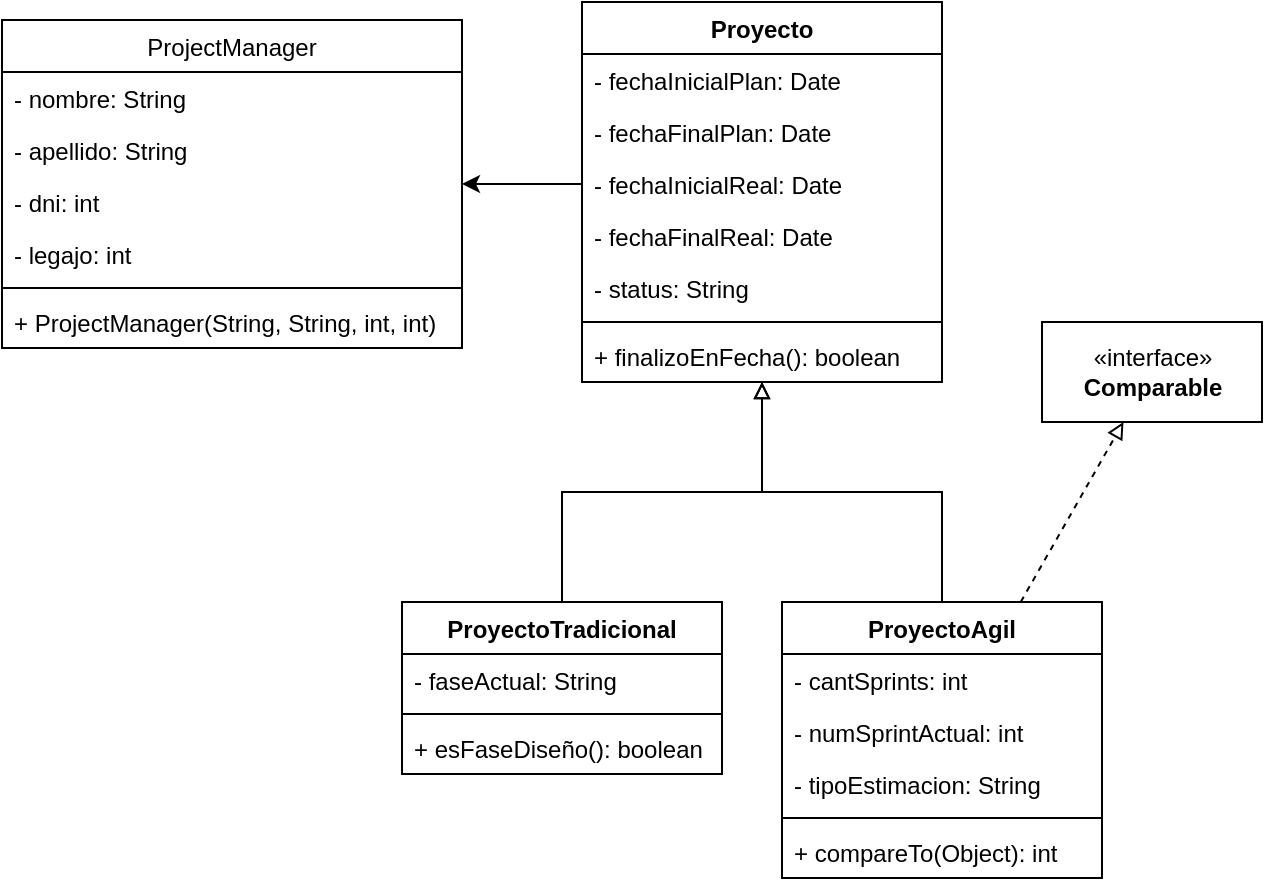 <mxfile version="14.8.3" type="github">
  <diagram id="mU_eJf62R2tOr7Z7F0Z9" name="Page-1">
    <mxGraphModel dx="1332" dy="520" grid="1" gridSize="10" guides="1" tooltips="1" connect="1" arrows="1" fold="1" page="1" pageScale="1" pageWidth="827" pageHeight="1169" math="0" shadow="0">
      <root>
        <mxCell id="0" />
        <mxCell id="1" parent="0" />
        <mxCell id="GatDSl3ldlhSZ0CEQ1Gw-1" value="Proyecto" style="swimlane;fontStyle=1;align=center;verticalAlign=top;childLayout=stackLayout;horizontal=1;startSize=26;horizontalStack=0;resizeParent=1;resizeParentMax=0;resizeLast=0;collapsible=1;marginBottom=0;" vertex="1" parent="1">
          <mxGeometry x="370" y="110" width="180" height="190" as="geometry" />
        </mxCell>
        <mxCell id="GatDSl3ldlhSZ0CEQ1Gw-2" value="- fechaInicialPlan: Date" style="text;strokeColor=none;fillColor=none;align=left;verticalAlign=top;spacingLeft=4;spacingRight=4;overflow=hidden;rotatable=0;points=[[0,0.5],[1,0.5]];portConstraint=eastwest;" vertex="1" parent="GatDSl3ldlhSZ0CEQ1Gw-1">
          <mxGeometry y="26" width="180" height="26" as="geometry" />
        </mxCell>
        <mxCell id="GatDSl3ldlhSZ0CEQ1Gw-19" value="- fechaFinalPlan: Date" style="text;strokeColor=none;fillColor=none;align=left;verticalAlign=top;spacingLeft=4;spacingRight=4;overflow=hidden;rotatable=0;points=[[0,0.5],[1,0.5]];portConstraint=eastwest;" vertex="1" parent="GatDSl3ldlhSZ0CEQ1Gw-1">
          <mxGeometry y="52" width="180" height="26" as="geometry" />
        </mxCell>
        <mxCell id="GatDSl3ldlhSZ0CEQ1Gw-20" value="- fechaInicialReal: Date" style="text;strokeColor=none;fillColor=none;align=left;verticalAlign=top;spacingLeft=4;spacingRight=4;overflow=hidden;rotatable=0;points=[[0,0.5],[1,0.5]];portConstraint=eastwest;" vertex="1" parent="GatDSl3ldlhSZ0CEQ1Gw-1">
          <mxGeometry y="78" width="180" height="26" as="geometry" />
        </mxCell>
        <mxCell id="GatDSl3ldlhSZ0CEQ1Gw-22" value="- fechaFinalReal: Date" style="text;strokeColor=none;fillColor=none;align=left;verticalAlign=top;spacingLeft=4;spacingRight=4;overflow=hidden;rotatable=0;points=[[0,0.5],[1,0.5]];portConstraint=eastwest;" vertex="1" parent="GatDSl3ldlhSZ0CEQ1Gw-1">
          <mxGeometry y="104" width="180" height="26" as="geometry" />
        </mxCell>
        <mxCell id="GatDSl3ldlhSZ0CEQ1Gw-21" value="- status: String" style="text;strokeColor=none;fillColor=none;align=left;verticalAlign=top;spacingLeft=4;spacingRight=4;overflow=hidden;rotatable=0;points=[[0,0.5],[1,0.5]];portConstraint=eastwest;" vertex="1" parent="GatDSl3ldlhSZ0CEQ1Gw-1">
          <mxGeometry y="130" width="180" height="26" as="geometry" />
        </mxCell>
        <mxCell id="GatDSl3ldlhSZ0CEQ1Gw-3" value="" style="line;strokeWidth=1;fillColor=none;align=left;verticalAlign=middle;spacingTop=-1;spacingLeft=3;spacingRight=3;rotatable=0;labelPosition=right;points=[];portConstraint=eastwest;" vertex="1" parent="GatDSl3ldlhSZ0CEQ1Gw-1">
          <mxGeometry y="156" width="180" height="8" as="geometry" />
        </mxCell>
        <mxCell id="GatDSl3ldlhSZ0CEQ1Gw-4" value="+ finalizoEnFecha(): boolean" style="text;strokeColor=none;fillColor=none;align=left;verticalAlign=top;spacingLeft=4;spacingRight=4;overflow=hidden;rotatable=0;points=[[0,0.5],[1,0.5]];portConstraint=eastwest;" vertex="1" parent="GatDSl3ldlhSZ0CEQ1Gw-1">
          <mxGeometry y="164" width="180" height="26" as="geometry" />
        </mxCell>
        <mxCell id="GatDSl3ldlhSZ0CEQ1Gw-34" style="edgeStyle=elbowEdgeStyle;rounded=0;jumpSize=6;orthogonalLoop=1;jettySize=auto;elbow=vertical;html=1;startArrow=none;startFill=0;endArrow=block;endFill=0;strokeColor=#000000;strokeWidth=1;" edge="1" parent="1" source="GatDSl3ldlhSZ0CEQ1Gw-5" target="GatDSl3ldlhSZ0CEQ1Gw-1">
          <mxGeometry relative="1" as="geometry" />
        </mxCell>
        <mxCell id="GatDSl3ldlhSZ0CEQ1Gw-5" value="ProyectoTradicional" style="swimlane;fontStyle=1;align=center;verticalAlign=top;childLayout=stackLayout;horizontal=1;startSize=26;horizontalStack=0;resizeParent=1;resizeParentMax=0;resizeLast=0;collapsible=1;marginBottom=0;" vertex="1" parent="1">
          <mxGeometry x="280" y="410" width="160" height="86" as="geometry" />
        </mxCell>
        <mxCell id="GatDSl3ldlhSZ0CEQ1Gw-6" value="- faseActual: String" style="text;strokeColor=none;fillColor=none;align=left;verticalAlign=top;spacingLeft=4;spacingRight=4;overflow=hidden;rotatable=0;points=[[0,0.5],[1,0.5]];portConstraint=eastwest;" vertex="1" parent="GatDSl3ldlhSZ0CEQ1Gw-5">
          <mxGeometry y="26" width="160" height="26" as="geometry" />
        </mxCell>
        <mxCell id="GatDSl3ldlhSZ0CEQ1Gw-7" value="" style="line;strokeWidth=1;fillColor=none;align=left;verticalAlign=middle;spacingTop=-1;spacingLeft=3;spacingRight=3;rotatable=0;labelPosition=right;points=[];portConstraint=eastwest;" vertex="1" parent="GatDSl3ldlhSZ0CEQ1Gw-5">
          <mxGeometry y="52" width="160" height="8" as="geometry" />
        </mxCell>
        <mxCell id="GatDSl3ldlhSZ0CEQ1Gw-8" value="+ esFaseDiseño(): boolean" style="text;strokeColor=none;fillColor=none;align=left;verticalAlign=top;spacingLeft=4;spacingRight=4;overflow=hidden;rotatable=0;points=[[0,0.5],[1,0.5]];portConstraint=eastwest;" vertex="1" parent="GatDSl3ldlhSZ0CEQ1Gw-5">
          <mxGeometry y="60" width="160" height="26" as="geometry" />
        </mxCell>
        <mxCell id="GatDSl3ldlhSZ0CEQ1Gw-32" style="edgeStyle=elbowEdgeStyle;rounded=0;jumpSize=6;orthogonalLoop=1;jettySize=auto;elbow=vertical;html=1;startArrow=none;startFill=0;endArrow=block;endFill=0;strokeColor=#000000;strokeWidth=1;" edge="1" parent="1" source="GatDSl3ldlhSZ0CEQ1Gw-9" target="GatDSl3ldlhSZ0CEQ1Gw-1">
          <mxGeometry relative="1" as="geometry" />
        </mxCell>
        <mxCell id="GatDSl3ldlhSZ0CEQ1Gw-35" style="rounded=0;jumpSize=6;orthogonalLoop=1;jettySize=auto;elbow=vertical;html=1;startArrow=none;startFill=0;endArrow=block;endFill=0;strokeColor=#000000;strokeWidth=1;dashed=1;" edge="1" parent="1" source="GatDSl3ldlhSZ0CEQ1Gw-9" target="GatDSl3ldlhSZ0CEQ1Gw-13">
          <mxGeometry relative="1" as="geometry">
            <mxPoint x="723.554" y="300" as="targetPoint" />
          </mxGeometry>
        </mxCell>
        <mxCell id="GatDSl3ldlhSZ0CEQ1Gw-9" value="ProyectoAgil" style="swimlane;fontStyle=1;align=center;verticalAlign=top;childLayout=stackLayout;horizontal=1;startSize=26;horizontalStack=0;resizeParent=1;resizeParentMax=0;resizeLast=0;collapsible=1;marginBottom=0;" vertex="1" parent="1">
          <mxGeometry x="470" y="410" width="160" height="138" as="geometry" />
        </mxCell>
        <mxCell id="GatDSl3ldlhSZ0CEQ1Gw-10" value="- cantSprints: int" style="text;strokeColor=none;fillColor=none;align=left;verticalAlign=top;spacingLeft=4;spacingRight=4;overflow=hidden;rotatable=0;points=[[0,0.5],[1,0.5]];portConstraint=eastwest;" vertex="1" parent="GatDSl3ldlhSZ0CEQ1Gw-9">
          <mxGeometry y="26" width="160" height="26" as="geometry" />
        </mxCell>
        <mxCell id="GatDSl3ldlhSZ0CEQ1Gw-23" value="- numSprintActual: int" style="text;strokeColor=none;fillColor=none;align=left;verticalAlign=top;spacingLeft=4;spacingRight=4;overflow=hidden;rotatable=0;points=[[0,0.5],[1,0.5]];portConstraint=eastwest;" vertex="1" parent="GatDSl3ldlhSZ0CEQ1Gw-9">
          <mxGeometry y="52" width="160" height="26" as="geometry" />
        </mxCell>
        <mxCell id="GatDSl3ldlhSZ0CEQ1Gw-24" value="- tipoEstimacion: String" style="text;strokeColor=none;fillColor=none;align=left;verticalAlign=top;spacingLeft=4;spacingRight=4;overflow=hidden;rotatable=0;points=[[0,0.5],[1,0.5]];portConstraint=eastwest;" vertex="1" parent="GatDSl3ldlhSZ0CEQ1Gw-9">
          <mxGeometry y="78" width="160" height="26" as="geometry" />
        </mxCell>
        <mxCell id="GatDSl3ldlhSZ0CEQ1Gw-11" value="" style="line;strokeWidth=1;fillColor=none;align=left;verticalAlign=middle;spacingTop=-1;spacingLeft=3;spacingRight=3;rotatable=0;labelPosition=right;points=[];portConstraint=eastwest;" vertex="1" parent="GatDSl3ldlhSZ0CEQ1Gw-9">
          <mxGeometry y="104" width="160" height="8" as="geometry" />
        </mxCell>
        <mxCell id="GatDSl3ldlhSZ0CEQ1Gw-12" value="+ compareTo(Object): int" style="text;strokeColor=none;fillColor=none;align=left;verticalAlign=top;spacingLeft=4;spacingRight=4;overflow=hidden;rotatable=0;points=[[0,0.5],[1,0.5]];portConstraint=eastwest;" vertex="1" parent="GatDSl3ldlhSZ0CEQ1Gw-9">
          <mxGeometry y="112" width="160" height="26" as="geometry" />
        </mxCell>
        <mxCell id="GatDSl3ldlhSZ0CEQ1Gw-13" value="«interface»&lt;br&gt;&lt;b&gt;Comparable&lt;/b&gt;" style="html=1;" vertex="1" parent="1">
          <mxGeometry x="600" y="270" width="110" height="50" as="geometry" />
        </mxCell>
        <mxCell id="GatDSl3ldlhSZ0CEQ1Gw-14" value="ProjectManager" style="swimlane;fontStyle=0;childLayout=stackLayout;horizontal=1;startSize=26;fillColor=none;horizontalStack=0;resizeParent=1;resizeParentMax=0;resizeLast=0;collapsible=1;marginBottom=0;" vertex="1" parent="1">
          <mxGeometry x="80" y="119" width="230" height="164" as="geometry" />
        </mxCell>
        <mxCell id="GatDSl3ldlhSZ0CEQ1Gw-15" value="- nombre: String" style="text;strokeColor=none;fillColor=none;align=left;verticalAlign=top;spacingLeft=4;spacingRight=4;overflow=hidden;rotatable=0;points=[[0,0.5],[1,0.5]];portConstraint=eastwest;" vertex="1" parent="GatDSl3ldlhSZ0CEQ1Gw-14">
          <mxGeometry y="26" width="230" height="26" as="geometry" />
        </mxCell>
        <mxCell id="GatDSl3ldlhSZ0CEQ1Gw-16" value="- apellido: String" style="text;strokeColor=none;fillColor=none;align=left;verticalAlign=top;spacingLeft=4;spacingRight=4;overflow=hidden;rotatable=0;points=[[0,0.5],[1,0.5]];portConstraint=eastwest;" vertex="1" parent="GatDSl3ldlhSZ0CEQ1Gw-14">
          <mxGeometry y="52" width="230" height="26" as="geometry" />
        </mxCell>
        <mxCell id="GatDSl3ldlhSZ0CEQ1Gw-18" value="- dni: int" style="text;strokeColor=none;fillColor=none;align=left;verticalAlign=top;spacingLeft=4;spacingRight=4;overflow=hidden;rotatable=0;points=[[0,0.5],[1,0.5]];portConstraint=eastwest;" vertex="1" parent="GatDSl3ldlhSZ0CEQ1Gw-14">
          <mxGeometry y="78" width="230" height="26" as="geometry" />
        </mxCell>
        <mxCell id="GatDSl3ldlhSZ0CEQ1Gw-17" value="- legajo: int" style="text;strokeColor=none;fillColor=none;align=left;verticalAlign=top;spacingLeft=4;spacingRight=4;overflow=hidden;rotatable=0;points=[[0,0.5],[1,0.5]];portConstraint=eastwest;" vertex="1" parent="GatDSl3ldlhSZ0CEQ1Gw-14">
          <mxGeometry y="104" width="230" height="26" as="geometry" />
        </mxCell>
        <mxCell id="GatDSl3ldlhSZ0CEQ1Gw-38" value="" style="line;strokeWidth=1;fillColor=none;align=left;verticalAlign=middle;spacingTop=-1;spacingLeft=3;spacingRight=3;rotatable=0;labelPosition=right;points=[];portConstraint=eastwest;" vertex="1" parent="GatDSl3ldlhSZ0CEQ1Gw-14">
          <mxGeometry y="130" width="230" height="8" as="geometry" />
        </mxCell>
        <mxCell id="GatDSl3ldlhSZ0CEQ1Gw-37" value="+ ProjectManager(String, String, int, int)" style="text;strokeColor=none;fillColor=none;align=left;verticalAlign=top;spacingLeft=4;spacingRight=4;overflow=hidden;rotatable=0;points=[[0,0.5],[1,0.5]];portConstraint=eastwest;" vertex="1" parent="GatDSl3ldlhSZ0CEQ1Gw-14">
          <mxGeometry y="138" width="230" height="26" as="geometry" />
        </mxCell>
        <mxCell id="GatDSl3ldlhSZ0CEQ1Gw-36" style="edgeStyle=none;rounded=0;jumpSize=6;orthogonalLoop=1;jettySize=auto;html=1;startArrow=none;startFill=0;endArrow=classic;endFill=1;strokeColor=#000000;strokeWidth=1;" edge="1" parent="1" source="GatDSl3ldlhSZ0CEQ1Gw-20" target="GatDSl3ldlhSZ0CEQ1Gw-14">
          <mxGeometry relative="1" as="geometry" />
        </mxCell>
      </root>
    </mxGraphModel>
  </diagram>
</mxfile>
